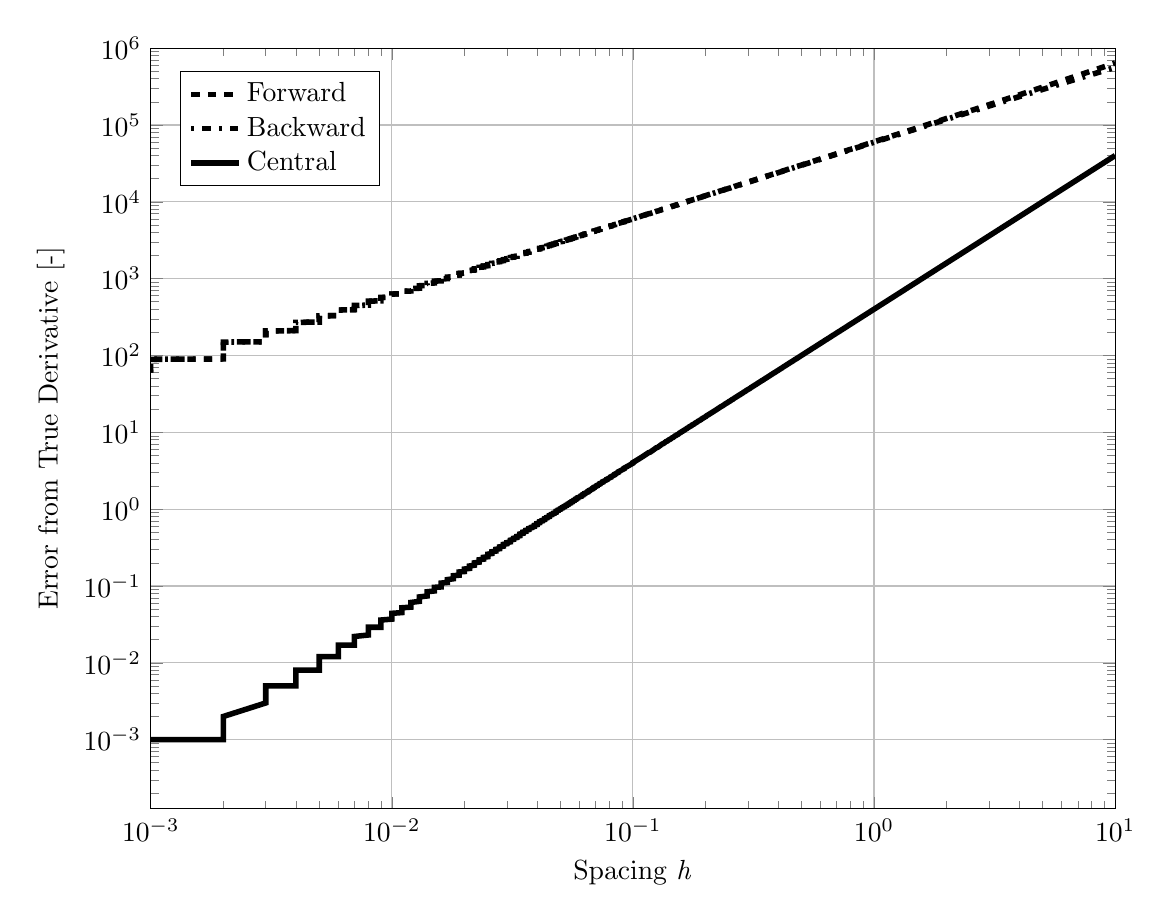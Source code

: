 % This file was created by matlab2tikz v0.1.4.
% Copyright (c) 2008--2011, Nico Schlömer <nico.schloemer@gmail.com>
% All rights reserved.
% 
% The latest updates can be retrieved from
%   http://www.mathworks.com/matlabcentral/fileexchange/22022-matlab2tikz
% where you can also make suggestions and rate matlab2tikz.
% 
\begin{tikzpicture}

\begin{loglogaxis}[%
scale only axis,
width=4.822in,
height=3.803in,
xmin=0.001, xmax=10,
ymin=0.0, ymax=1e+06,
xminorticks=true,
yminorticks=true,
xlabel={Spacing \emph{h}},
ylabel={Error from True Derivative [-]},
xmajorgrids,
ymajorgrids,
legend entries={Forward,Backward,Central},
legend style={at={(0.03,0.97)},anchor=north west,nodes=right}]
\addplot [
color=black,
dashed,
line width=2.0pt
]
coordinates{
 (0.001,60.0)(0.001,60.556)(0.001,61.117)(0.001,61.683)(0.001,62.254)(0.001,62.831)(0.001,63.413)(0.001,64.0)(0.001,64.593)(0.001,65.191)(0.001,65.795)(0.001,66.405)(0.001,67.02)(0.001,67.641)(0.001,68.267)(0.001,68.899)(0.001,69.537)(0.001,70.181)(0.001,70.832)(0.001,71.488)(0.001,72.15)(0.001,72.818)(0.001,73.493)(0.001,74.173)(0.001,74.86)(0.001,75.554)(0.001,76.253)(0.001,76.96)(0.001,77.672)(0.001,78.392)(0.001,79.118)(0.001,79.851)(0.001,80.59)(0.001,81.337)(0.001,82.09)(0.001,82.851)(0.001,83.618)(0.001,84.392)(0.001,85.174)(0.001,85.963)(0.001,86.759)(0.001,87.563)(0.001,88.374)(0.001,89.192)(0.002,90.019)(0.002,90.852)(0.002,91.694)(0.002,92.543)(0.002,93.4)(0.002,94.265)(0.002,95.138)(0.002,96.02)(0.002,96.909)(0.002,97.807)(0.002,98.713)(0.002,99.627)(0.002,100.55)(0.002,101.481)(0.002,102.421)(0.002,103.37)(0.002,104.327)(0.002,105.293)(0.002,106.269)(0.002,107.253)(0.002,108.246)(0.002,109.249)(0.002,110.261)(0.002,111.282)(0.002,112.313)(0.002,113.353)(0.002,114.403)(0.002,115.463)(0.002,116.532)(0.002,117.611)(0.002,118.701)(0.002,119.8)(0.002,120.91)(0.002,122.03)(0.002,123.16)(0.002,124.301)(0.002,125.452)(0.002,126.614)(0.002,127.787)(0.002,128.97)(0.002,130.165)(0.002,131.371)(0.002,132.587)(0.002,133.815)(0.002,135.055)(0.002,136.306)(0.002,137.568)(0.002,138.842)(0.002,140.128)(0.002,141.426)(0.002,142.736)(0.002,144.058)(0.002,145.393)(0.002,146.739)(0.002,148.099)(0.002,149.47)(0.003,150.855)(0.003,152.252)(0.003,153.662)(0.003,155.085)(0.003,156.522)(0.003,157.972)(0.003,159.435)(0.003,160.912)(0.003,162.402)(0.003,163.906)(0.003,165.424)(0.003,166.957)(0.003,168.503)(0.003,170.064)(0.003,171.639)(0.003,173.229)(0.003,174.833)(0.003,176.453)(0.003,178.087)(0.003,179.737)(0.003,181.401)(0.003,183.082)(0.003,184.777)(0.003,186.489)(0.003,188.216)(0.003,189.959)(0.003,191.719)(0.003,193.495)(0.003,195.287)(0.003,197.096)(0.003,198.921)(0.003,200.764)(0.003,202.623)(0.003,204.5)(0.003,206.394)(0.003,208.306)(0.004,210.235)(0.004,212.183)(0.004,214.148)(0.004,216.132)(0.004,218.133)(0.004,220.154)(0.004,222.193)(0.004,224.251)(0.004,226.328)(0.004,228.425)(0.004,230.54)(0.004,232.676)(0.004,234.831)(0.004,237.006)(0.004,239.201)(0.004,241.417)(0.004,243.653)(0.004,245.91)(0.004,248.187)(0.004,250.486)(0.004,252.806)(0.004,255.148)(0.004,257.511)(0.004,259.897)(0.004,262.304)(0.004,264.733)(0.004,267.185)(0.004,269.66)(0.005,272.158)(0.005,274.679)(0.005,277.223)(0.005,279.791)(0.005,282.382)(0.005,284.998)(0.005,287.638)(0.005,290.302)(0.005,292.991)(0.005,295.705)(0.005,298.444)(0.005,301.208)(0.005,303.998)(0.005,306.814)(0.005,309.656)(0.005,312.524)(0.005,315.419)(0.005,318.34)(0.005,321.289)(0.005,324.265)(0.005,327.268)(0.006,330.3)(0.006,333.359)(0.006,336.447)(0.006,339.563)(0.006,342.708)(0.006,345.883)(0.006,349.086)(0.006,352.32)(0.006,355.583)(0.006,358.877)(0.006,362.201)(0.006,365.556)(0.006,368.942)(0.006,372.359)(0.006,375.808)(0.006,379.289)(0.006,382.802)(0.006,386.348)(0.006,389.927)(0.007,393.538)(0.007,397.184)(0.007,400.862)(0.007,404.576)(0.007,408.323)(0.007,412.105)(0.007,415.922)(0.007,419.775)(0.007,423.663)(0.007,427.587)(0.007,431.548)(0.007,435.545)(0.007,439.579)(0.007,443.651)(0.007,447.76)(0.008,451.908)(0.008,456.094)(0.008,460.318)(0.008,464.582)(0.008,468.885)(0.008,473.229)(0.008,477.612)(0.008,482.036)(0.008,486.501)(0.008,491.007)(0.008,495.555)(0.008,500.145)(0.008,504.778)(0.008,509.454)(0.009,514.173)(0.009,518.935)(0.009,523.742)(0.009,528.593)(0.009,533.49)(0.009,538.431)(0.009,543.419)(0.009,548.452)(0.009,553.532)(0.009,558.659)(0.009,563.834)(0.009,569.057)(0.01,574.328)(0.01,579.648)(0.01,585.017)(0.01,590.436)(0.01,595.905)(0.01,601.425)(0.01,606.996)(0.01,612.618)(0.01,618.293)(0.01,624.02)(0.01,629.8)(0.011,635.634)(0.011,641.522)(0.011,647.464)(0.011,653.461)(0.011,659.514)(0.011,665.623)(0.011,671.789)(0.011,678.011)(0.011,684.292)(0.012,690.63)(0.012,697.028)(0.012,703.484)(0.012,710)(0.012,716.577)(0.012,723.215)(0.012,729.914)(0.012,736.675)(0.012,743.499)(0.013,750.386)(0.013,757.337)(0.013,764.352)(0.013,771.432)(0.013,778.578)(0.013,785.79)(0.013,793.068)(0.013,800.415)(0.013,807.829)(0.014,815.312)(0.014,822.864)(0.014,830.486)(0.014,838.179)(0.014,845.943)(0.014,853.779)(0.014,861.688)(0.014,869.67)(0.015,877.726)(0.015,885.856)(0.015,894.062)(0.015,902.344)(0.015,910.702)(0.015,919.138)(0.015,927.652)(0.016,936.245)(0.016,944.918)(0.016,953.671)(0.016,962.505)(0.016,971.421)(0.016,980.419)(0.016,989.501)(0.017,998.667)(0.017,1007.92)(0.017,1017.25)(0.017,1026.68)(0.017,1036.19)(0.017,1045.79)(0.018,1055.47)(0.018,1065.25)(0.018,1075.12)(0.018,1085.08)(0.018,1095.13)(0.018,1105.27)(0.019,1115.51)(0.019,1125.85)(0.019,1136.27)(0.019,1146.8)(0.019,1157.42)(0.019,1168.15)(0.02,1178.97)(0.02,1189.89)(0.02,1200.91)(0.02,1212.03)(0.02,1223.26)(0.021,1234.59)(0.021,1246.03)(0.021,1257.57)(0.021,1269.22)(0.021,1280.98)(0.022,1292.85)(0.022,1304.82)(0.022,1316.91)(0.022,1329.11)(0.022,1341.42)(0.023,1353.85)(0.023,1366.39)(0.023,1379.05)(0.023,1391.82)(0.023,1404.72)(0.024,1417.73)(0.024,1430.86)(0.024,1444.12)(0.024,1457.49)(0.025,1471)(0.025,1484.62)(0.025,1498.38)(0.025,1512.26)(0.025,1526.27)(0.026,1540.41)(0.026,1554.68)(0.026,1569.08)(0.026,1583.61)(0.027,1598.28)(0.027,1613.09)(0.027,1628.03)(0.027,1643.11)(0.028,1658.34)(0.028,1673.7)(0.028,1689.2)(0.028,1704.85)(0.029,1720.65)(0.029,1736.59)(0.029,1752.67)(0.029,1768.91)(0.03,1785.3)(0.03,1801.84)(0.03,1818.53)(0.031,1835.38)(0.031,1852.38)(0.031,1869.54)(0.031,1886.86)(0.032,1904.34)(0.032,1921.98)(0.032,1939.79)(0.033,1957.76)(0.033,1975.9)(0.033,1994.2)(0.034,2012.68)(0.034,2031.32)(0.034,2050.14)(0.034,2069.13)(0.035,2088.3)(0.035,2107.65)(0.035,2127.18)(0.036,2146.88)(0.036,2166.77)(0.036,2186.85)(0.037,2207.11)(0.037,2227.55)(0.037,2248.19)(0.038,2269.02)(0.038,2290.04)(0.039,2311.26)(0.039,2332.67)(0.039,2354.28)(0.04,2376.09)(0.04,2398.11)(0.04,2420.32)(0.041,2442.75)(0.041,2465.38)(0.041,2488.22)(0.042,2511.27)(0.042,2534.54)(0.043,2558.02)(0.043,2581.72)(0.043,2605.64)(0.044,2629.78)(0.044,2654.15)(0.045,2678.74)(0.045,2703.56)(0.045,2728.6)(0.046,2753.88)(0.046,2779.4)(0.047,2805.15)(0.047,2831.14)(0.048,2857.37)(0.048,2883.85)(0.048,2910.57)(0.049,2937.53)(0.049,2964.75)(0.05,2992.22)(0.05,3019.94)(0.051,3047.92)(0.051,3076.16)(0.052,3104.66)(0.052,3133.43)(0.053,3162.46)(0.053,3191.77)(0.054,3221.34)(0.054,3251.19)(0.055,3281.31)(0.055,3311.71)(0.056,3342.4)(0.056,3373.37)(0.057,3404.62)(0.057,3436.17)(0.058,3468.01)(0.058,3500.14)(0.059,3532.58)(0.059,3565.31)(0.06,3598.34)(0.061,3631.69)(0.061,3665.34)(0.062,3699.3)(0.062,3733.58)(0.063,3768.17)(0.063,3803.09)(0.064,3838.33)(0.065,3873.9)(0.065,3909.79)(0.066,3946.02)(0.066,3982.59)(0.067,4019.49)(0.068,4056.74)(0.068,4094.33)(0.069,4132.27)(0.069,4170.56)(0.07,4209.21)(0.071,4248.21)(0.071,4287.58)(0.072,4327.31)(0.073,4367.41)(0.073,4407.88)(0.074,4448.73)(0.075,4489.95)(0.075,4531.56)(0.076,4573.55)(0.077,4615.94)(0.078,4658.71)(0.078,4701.88)(0.079,4745.46)(0.08,4789.43)(0.081,4833.82)(0.081,4878.61)(0.082,4923.83)(0.083,4969.46)(0.084,5015.51)(0.084,5061.99)(0.085,5108.9)(0.086,5156.25)(0.087,5204.03)(0.087,5252.26)(0.088,5300.94)(0.089,5350.07)(0.09,5399.65)(0.091,5449.69)(0.092,5500.2)(0.092,5551.17)(0.093,5602.62)(0.094,5654.55)(0.095,5706.95)(0.096,5759.85)(0.097,5813.23)(0.098,5867.11)(0.099,5921.49)(0.1,5976.37)(0.1,6031.76)(0.101,6087.67)(0.102,6144.09)(0.103,6201.04)(0.104,6258.51)(0.105,6316.52)(0.106,6375.07)(0.107,6434.15)(0.108,6493.79)(0.109,6553.98)(0.11,6614.73)(0.111,6676.04)(0.112,6737.92)(0.113,6800.38)(0.114,6863.41)(0.115,6927.03)(0.116,6991.24)(0.118,7056.05)(0.119,7121.45)(0.12,7187.47)(0.121,7254.09)(0.122,7321.34)(0.123,7389.2)(0.124,7457.7)(0.125,7526.83)(0.127,7596.61)(0.128,7667.03)(0.129,7738.1)(0.13,7809.84)(0.131,7882.23)(0.132,7955.31)(0.134,8029.05)(0.135,8103.49)(0.136,8178.61)(0.137,8254.43)(0.139,8330.96)(0.14,8408.19)(0.141,8486.15)(0.143,8564.82)(0.144,8644.23)(0.145,8724.37)(0.147,8805.25)(0.148,8886.89)(0.149,8969.28)(0.151,9052.44)(0.152,9136.37)(0.154,9221.08)(0.155,9306.58)(0.156,9392.87)(0.158,9479.96)(0.159,9567.86)(0.161,9656.57)(0.162,9746.11)(0.164,9836.48)(0.165,9927.68)(0.167,10019.7)(0.168,10112.6)(0.17,10206.4)(0.171,10301.1)(0.173,10396.6)(0.175,10493)(0.176,10590.3)(0.178,10688.5)(0.18,10787.6)(0.181,10887.7)(0.183,10988.6)(0.185,11090.5)(0.186,11193.4)(0.188,11297.2)(0.19,11401.9)(0.192,11507.7)(0.193,11614.4)(0.195,11722.1)(0.197,11830.8)(0.199,11940.6)(0.201,12051.3)(0.202,12163.1)(0.204,12275.9)(0.206,12389.7)(0.208,12504.7)(0.21,12620.6)(0.212,12737.7)(0.214,12855.9)(0.216,12975.1)(0.218,13095.5)(0.22,13216.9)(0.222,13339.5)(0.224,13463.3)(0.226,13588.1)(0.228,13714.2)(0.23,13841.4)(0.232,13969.8)(0.235,14099.4)(0.237,14230.2)(0.239,14362.2)(0.241,14495.5)(0.243,14629.9)(0.246,14765.7)(0.248,14902.6)(0.25,15040.9)(0.253,15180.5)(0.255,15321.3)(0.257,15463.5)(0.26,15606.9)(0.262,15751.7)(0.264,15897.9)(0.267,16045.4)(0.269,16194.3)(0.272,16344.5)(0.274,16496.2)(0.277,16649.3)(0.28,16803.8)(0.282,16959.7)(0.285,17117.1)(0.287,17275.9)(0.29,17436.3)(0.293,17598.1)(0.295,17761.4)(0.298,17926.2)(0.301,18092.6)(0.304,18260.5)(0.307,18430)(0.309,18601)(0.312,18773.7)(0.315,18947.9)(0.318,19123.8)(0.321,19301.3)(0.324,19480.5)(0.327,19661.3)(0.33,19843.8)(0.333,20028)(0.336,20213.9)(0.339,20401.6)(0.342,20591)(0.346,20782.1)(0.349,20975.1)(0.352,21169.8)(0.355,21366.3)(0.359,21564.7)(0.362,21764.9)(0.365,21967)(0.369,22171)(0.372,22376.8)(0.375,22584.6)(0.379,22794.3)(0.382,23006)(0.386,23219.6)(0.39,23435.2)(0.393,23652.9)(0.397,23872.5)(0.401,24094.2)(0.404,24318)(0.408,24543.8)(0.412,24771.8)(0.416,25001.9)(0.419,25234.1)(0.423,25468.5)(0.427,25705)(0.431,25943.8)(0.435,26184.8)(0.439,26428)(0.443,26673.5)(0.447,26921.3)(0.451,27171.4)(0.456,27423.9)(0.46,27678.7)(0.464,27935.8)(0.468,28195.4)(0.473,28457.3)(0.477,28721.8)(0.482,28988.6)(0.486,29258)(0.491,29529.9)(0.495,29804.3)(0.5,30081.3)(0.504,30360.8)(0.509,30643)(0.514,30927.8)(0.518,31215.2)(0.523,31505.3)(0.528,31798.2)(0.533,32093.8)(0.538,32392.1)(0.543,32693.2)(0.548,32997.1)(0.553,33303.8)(0.558,33613.5)(0.563,33926)(0.569,34241.4)(0.574,34559.7)(0.579,34881.1)(0.584,35205.4)(0.59,35532.8)(0.595,35863.2)(0.601,36196.7)(0.606,36533.3)(0.612,36873.1)(0.618,37216)(0.623,37562.1)(0.629,37911.5)(0.635,38264.1)(0.641,38620)(0.647,38979.3)(0.653,39341.9)(0.659,39707.9)(0.665,40077.3)(0.671,40450.2)(0.677,40826.5)(0.684,41206.4)(0.69,41589.8)(0.696,41976.8)(0.703,42367.4)(0.709,42761.7)(0.716,43159.6)(0.723,43561.3)(0.729,43966.7)(0.736,44376)(0.743,44789)(0.75,45205.9)(0.757,45626.7)(0.764,46051.5)(0.771,46480.2)(0.778,46913)(0.785,47349.7)(0.792,47790.6)(0.8,48235.6)(0.807,48684.8)(0.815,49138.2)(0.822,49595.8)(0.83,50057.7)(0.837,50523.9)(0.845,50994.5)(0.853,51469.5)(0.861,51949)(0.869,52432.9)(0.877,52921.4)(0.885,53414.4)(0.893,53912.1)(0.901,54414.5)(0.91,54921.5)(0.918,55433.3)(0.927,55949.9)(0.935,56471.4)(0.944,56997.7)(0.953,57529)(0.962,58065.2)(0.97,58606.5)(0.979,59152.9)(0.989,59704.4)(0.998,60261)(1.007,60822.9)(1.016,61390.1)(1.026,61962.6)(1.035,62540.4)(1.045,63123.7)(1.054,63712.5)(1.064,64306.8)(1.074,64906.7)(1.084,65512.2)(1.094,66123.4)(1.104,66740.3)(1.114,67363.1)(1.125,67991.7)(1.135,68626.2)(1.146,69266.7)(1.156,69913.1)(1.167,70565.7)(1.178,71224.4)(1.189,71889.4)(1.2,72560.5)(1.211,73238)(1.222,73921.9)(1.233,74612.2)(1.245,75309)(1.256,76012.3)(1.268,76722.3)(1.28,77439)(1.292,78162.4)(1.304,78892.6)(1.316,79629.7)(1.328,80373.8)(1.34,81124.9)(1.352,81883)(1.365,82648.3)(1.378,83420.8)(1.39,84200.6)(1.403,84987.8)(1.416,85782.4)(1.429,86584.5)(1.443,87394.1)(1.456,88211.4)(1.469,89036.4)(1.483,89869.3)(1.497,90709.9)(1.511,91558.5)(1.525,92415.2)(1.539,93279.9)(1.553,94152.8)(1.567,95033.9)(1.582,95923.4)(1.597,96821.3)(1.611,97727.7)(1.626,98642.7)(1.641,99566.3)(1.657,100499)(1.672,101440)(1.687,102390)(1.703,103349)(1.719,104317)(1.735,105295)(1.751,106281)(1.767,107277)(1.783,108283)(1.8,109297)(1.817,110322)(1.833,111356)(1.85,112400)(1.868,113454)(1.885,114518)(1.902,115592)(1.92,116677)(1.938,117771)(1.956,118876)(1.974,119992)(1.992,121118)(2.01,122255)(2.029,123402)(2.048,124561)(2.067,125730)(2.086,126911)(2.105,128103)(2.125,129306)(2.145,130521)(2.164,131747)(2.184,132985)(2.205,134235)(2.225,135497)(2.246,136770)(2.267,138056)(2.287,139354)(2.309,140665)(2.33,141988)(2.352,143324)(2.373,144672)(2.395,146033)(2.418,147408)(2.44,148795)(2.463,150196)(2.485,151610)(2.508,153038)(2.532,154479)(2.555,155934)(2.579,157403)(2.603,158886)(2.627,160383)(2.651,161895)(2.676,163421)(2.7,164962)(2.725,166517)(2.751,168088)(2.776,169673)(2.802,171274)(2.828,172890)(2.854,174522)(2.88,176169)(2.907,177833)(2.934,179512)(2.961,181207)(2.989,182919)(3.016,184647)(3.044,186392)(3.072,188153)(3.101,189932)(3.13,191727)(3.159,193540)(3.188,195371)(3.217,197219)(3.247,199085)(3.277,200969)(3.308,202871)(3.338,204792)(3.369,206731)(3.4,208689)(3.432,210666)(3.464,212662)(3.496,214677)(3.528,216712)(3.561,218767)(3.594,220841)(3.627,222936)(3.661,225051)(3.695,227187)(3.729,229343)(3.763,231520)(3.798,233718)(3.833,235938)(3.869,238179)(3.905,240442)(3.941,242728)(3.977,245035)(4.014,247365)(4.051,249718)(4.089,252093)(4.127,254492)(4.165,256914)(4.204,259360)(4.243,261829)(4.282,264323)(4.322,266842)(4.362,269384)(4.402,271952)(4.443,274545)(4.484,277163)(4.525,279808)(4.567,282477)(4.61,285174)(4.652,287896)(4.695,290646)(4.739,293422)(4.783,296226)(4.827,299057)(4.872,301916)(4.917,304803)(4.962,307719)(5.008,310664)(5.055,313637)(5.102,316640)(5.149,319673)(5.197,322735)(5.245,325828)(5.293,328952)(5.342,332106)(5.392,335292)(5.442,338509)(5.492,341758)(5.543,345039)(5.594,348353)(5.646,351700)(5.698,355080)(5.751,358494)(5.804,361942)(5.858,365424)(5.913,368940)(5.967,372492)(6.023,376079)(6.078,379702)(6.135,383362)(6.191,387057)(6.249,390790)(6.307,394560)(6.365,398368)(6.424,402214)(6.484,406099)(6.544,410023)(6.604,413986)(6.665,417989)(6.727,422032)(6.789,426116)(6.852,430241)(6.916,434407)(6.98,438616)(7.044,442867)(7.11,447161)(7.176,451499)(7.242,455880)(7.309,460306)(7.377,464776)(7.445,469292)(7.514,473854)(7.584,478462)(7.654,483117)(7.725,487819)(7.796,492569)(7.869,497367)(7.941,502215)(8.015,507111)(8.089,512058)(8.164,517056)(8.24,522104)(8.316,527204)(8.393,532357)(8.471,537562)(8.549,542821)(8.629,548134)(8.708,553501)(8.789,558924)(8.87,564402)(8.953,569937)(9.036,575529)(9.119,581179)(9.204,586887)(9.289,592654)(9.375,598481)(9.462,604369)(9.549,610317)(9.638,616327)(9.727,622400)(9.817,628536)(9.908,634736)(10,641000) 
};

\addplot [
color=black,
dash pattern=on 1pt off 3pt on 3pt off 3pt,
line width=2.0pt
]
coordinates{
 (0.001,60.0)(0.001,60.555)(0.001,61.116)(0.001,61.682)(0.001,62.254)(0.001,62.83)(0.001,63.412)(0.001,63.999)(0.001,64.592)(0.001,65.19)(0.001,65.794)(0.001,66.404)(0.001,67.019)(0.001,67.639)(0.001,68.266)(0.001,68.898)(0.001,69.536)(0.001,70.18)(0.001,70.831)(0.001,71.487)(0.001,72.149)(0.001,72.817)(0.001,73.491)(0.001,74.172)(0.001,74.859)(0.001,75.552)(0.001,76.252)(0.001,76.958)(0.001,77.671)(0.001,78.391)(0.001,79.117)(0.001,79.849)(0.001,80.589)(0.001,81.335)(0.001,82.089)(0.001,82.849)(0.001,83.616)(0.001,84.391)(0.001,85.172)(0.001,85.961)(0.001,86.758)(0.001,87.561)(0.001,88.372)(0.001,89.191)(0.002,90.017)(0.002,90.85)(0.002,91.692)(0.002,92.541)(0.002,93.398)(0.002,94.263)(0.002,95.136)(0.002,96.018)(0.002,96.907)(0.002,97.805)(0.002,98.71)(0.002,99.625)(0.002,100.547)(0.002,101.479)(0.002,102.419)(0.002,103.367)(0.002,104.325)(0.002,105.291)(0.002,106.266)(0.002,107.25)(0.002,108.244)(0.002,109.246)(0.002,110.258)(0.002,111.279)(0.002,112.31)(0.002,113.35)(0.002,114.4)(0.002,115.46)(0.002,116.529)(0.002,117.608)(0.002,118.698)(0.002,119.797)(0.002,120.907)(0.002,122.026)(0.002,123.157)(0.002,124.297)(0.002,125.449)(0.002,126.61)(0.002,127.783)(0.002,128.967)(0.002,130.161)(0.002,131.367)(0.002,132.583)(0.002,133.811)(0.002,135.051)(0.002,136.302)(0.002,137.564)(0.002,138.838)(0.002,140.124)(0.002,141.422)(0.002,142.732)(0.002,144.054)(0.002,145.388)(0.002,146.735)(0.002,148.094)(0.002,149.465)(0.003,150.85)(0.003,152.247)(0.003,153.657)(0.003,155.08)(0.003,156.516)(0.003,157.966)(0.003,159.429)(0.003,160.906)(0.003,162.396)(0.003,163.9)(0.003,165.418)(0.003,166.95)(0.003,168.497)(0.003,170.057)(0.003,171.632)(0.003,173.222)(0.003,174.827)(0.003,176.446)(0.003,178.08)(0.003,179.729)(0.003,181.394)(0.003,183.074)(0.003,184.77)(0.003,186.481)(0.003,188.208)(0.003,189.951)(0.003,191.711)(0.003,193.486)(0.003,195.278)(0.003,197.087)(0.003,198.913)(0.003,200.755)(0.003,202.614)(0.003,204.491)(0.003,206.385)(0.003,208.296)(0.004,210.226)(0.004,212.173)(0.004,214.138)(0.004,216.121)(0.004,218.123)(0.004,220.143)(0.004,222.182)(0.004,224.24)(0.004,226.317)(0.004,228.413)(0.004,230.529)(0.004,232.664)(0.004,234.819)(0.004,236.993)(0.004,239.189)(0.004,241.404)(0.004,243.64)(0.004,245.896)(0.004,248.174)(0.004,250.472)(0.004,252.792)(0.004,255.134)(0.004,257.497)(0.004,259.881)(0.004,262.288)(0.004,264.718)(0.004,267.17)(0.004,269.644)(0.005,272.141)(0.005,274.662)(0.005,277.206)(0.005,279.773)(0.005,282.365)(0.005,284.98)(0.005,287.619)(0.005,290.283)(0.005,292.972)(0.005,295.685)(0.005,298.424)(0.005,301.188)(0.005,303.977)(0.005,306.793)(0.005,309.634)(0.005,312.502)(0.005,315.396)(0.005,318.318)(0.005,321.266)(0.005,324.241)(0.005,327.244)(0.006,330.275)(0.006,333.334)(0.006,336.422)(0.006,339.537)(0.006,342.682)(0.006,345.856)(0.006,349.059)(0.006,352.292)(0.006,355.555)(0.006,358.848)(0.006,362.172)(0.006,365.526)(0.006,368.912)(0.006,372.328)(0.006,375.777)(0.006,379.257)(0.006,382.77)(0.006,386.315)(0.006,389.893)(0.007,393.504)(0.007,397.148)(0.007,400.827)(0.007,404.539)(0.007,408.286)(0.007,412.067)(0.007,415.884)(0.007,419.736)(0.007,423.623)(0.007,427.547)(0.007,431.506)(0.007,435.503)(0.007,439.536)(0.007,443.607)(0.007,447.716)(0.008,451.863)(0.008,456.048)(0.008,460.271)(0.008,464.534)(0.008,468.837)(0.008,473.179)(0.008,477.561)(0.008,481.984)(0.008,486.448)(0.008,490.954)(0.008,495.501)(0.008,500.09)(0.008,504.722)(0.008,509.396)(0.009,514.114)(0.009,518.875)(0.009,523.681)(0.009,528.531)(0.009,533.426)(0.009,538.367)(0.009,543.353)(0.009,548.385)(0.009,553.464)(0.009,558.59)(0.009,563.764)(0.009,568.985)(0.01,574.255)(0.01,579.573)(0.01,584.941)(0.01,590.358)(0.01,595.826)(0.01,601.344)(0.01,606.914)(0.01,612.535)(0.01,618.208)(0.01,623.933)(0.01,629.712)(0.011,635.544)(0.011,641.43)(0.011,647.371)(0.011,653.366)(0.011,659.417)(0.011,665.525)(0.011,671.688)(0.011,677.909)(0.011,684.188)(0.012,690.524)(0.012,696.92)(0.012,703.374)(0.012,709.888)(0.012,716.463)(0.012,723.098)(0.012,729.795)(0.012,736.554)(0.012,743.376)(0.013,750.261)(0.013,757.209)(0.013,764.222)(0.013,771.3)(0.013,778.443)(0.013,785.652)(0.013,792.929)(0.013,800.272)(0.013,807.684)(0.014,815.164)(0.014,822.714)(0.014,830.333)(0.014,838.023)(0.014,845.784)(0.014,853.617)(0.014,861.523)(0.014,869.502)(0.015,877.554)(0.015,885.682)(0.015,893.884)(0.015,902.163)(0.015,910.518)(0.015,918.95)(0.015,927.461)(0.016,936.05)(0.016,944.719)(0.016,953.469)(0.016,962.299)(0.016,971.211)(0.016,980.206)(0.016,989.283)(0.017,998.445)(0.017,1007.69)(0.017,1017.02)(0.017,1026.44)(0.017,1035.95)(0.017,1045.54)(0.018,1055.23)(0.018,1065)(0.018,1074.86)(0.018,1084.82)(0.018,1094.86)(0.018,1105)(0.019,1115.24)(0.019,1125.56)(0.019,1135.99)(0.019,1146.51)(0.019,1157.13)(0.019,1167.84)(0.02,1178.66)(0.02,1189.57)(0.02,1200.59)(0.02,1211.71)(0.02,1222.93)(0.021,1234.26)(0.021,1245.69)(0.021,1257.22)(0.021,1268.86)(0.021,1280.62)(0.022,1292.48)(0.022,1304.44)(0.022,1316.52)(0.022,1328.72)(0.022,1341.02)(0.023,1353.44)(0.023,1365.97)(0.023,1378.62)(0.023,1391.39)(0.023,1404.28)(0.024,1417.28)(0.024,1430.41)(0.024,1443.65)(0.024,1457.02)(0.025,1470.52)(0.025,1484.13)(0.025,1497.88)(0.025,1511.75)(0.025,1525.75)(0.026,1539.88)(0.026,1554.14)(0.026,1568.53)(0.026,1583.06)(0.027,1597.72)(0.027,1612.51)(0.027,1627.44)(0.027,1642.52)(0.028,1657.73)(0.028,1673.08)(0.028,1688.57)(0.028,1704.21)(0.029,1719.99)(0.029,1735.92)(0.029,1751.99)(0.029,1768.22)(0.03,1784.59)(0.03,1801.12)(0.03,1817.8)(0.031,1834.63)(0.031,1851.62)(0.031,1868.76)(0.031,1886.07)(0.032,1903.54)(0.032,1921.16)(0.032,1938.95)(0.033,1956.91)(0.033,1975.03)(0.033,1993.32)(0.034,2011.78)(0.034,2030.41)(0.034,2049.21)(0.034,2068.18)(0.035,2087.33)(0.035,2106.66)(0.035,2126.17)(0.036,2145.86)(0.036,2165.73)(0.036,2185.78)(0.037,2206.02)(0.037,2226.45)(0.037,2247.07)(0.038,2267.88)(0.038,2288.88)(0.039,2310.07)(0.039,2331.46)(0.039,2353.05)(0.04,2374.84)(0.04,2396.83)(0.04,2419.02)(0.041,2441.42)(0.041,2464.03)(0.041,2486.85)(0.042,2509.87)(0.042,2533.11)(0.043,2556.57)(0.043,2580.24)(0.043,2604.13)(0.044,2628.25)(0.044,2652.58)(0.045,2677.14)(0.045,2701.93)(0.045,2726.95)(0.046,2752.2)(0.046,2777.68)(0.047,2803.4)(0.047,2829.36)(0.048,2855.56)(0.048,2882)(0.048,2908.68)(0.049,2935.62)(0.049,2962.8)(0.05,2990.23)(0.05,3017.92)(0.051,3045.86)(0.051,3074.06)(0.052,3102.52)(0.052,3131.25)(0.053,3160.24)(0.053,3189.5)(0.054,3219.03)(0.054,3248.84)(0.055,3278.92)(0.055,3309.28)(0.056,3339.92)(0.056,3370.84)(0.057,3402.05)(0.057,3433.55)(0.058,3465.34)(0.058,3497.42)(0.059,3529.8)(0.059,3562.48)(0.06,3595.47)(0.061,3628.76)(0.061,3662.35)(0.062,3696.26)(0.062,3730.48)(0.063,3765.02)(0.063,3799.88)(0.064,3835.06)(0.065,3870.56)(0.065,3906.4)(0.066,3942.56)(0.066,3979.06)(0.067,4015.9)(0.068,4053.08)(0.068,4090.61)(0.069,4128.48)(0.069,4166.7)(0.07,4205.27)(0.071,4244.2)(0.071,4283.5)(0.072,4323.15)(0.073,4363.17)(0.073,4403.57)(0.074,4444.33)(0.075,4485.48)(0.075,4527)(0.076,4568.91)(0.077,4611.21)(0.078,4653.89)(0.078,4696.98)(0.079,4740.46)(0.08,4784.34)(0.081,4828.63)(0.081,4873.33)(0.082,4918.44)(0.083,4963.97)(0.084,5009.93)(0.084,5056.3)(0.085,5103.11)(0.086,5150.35)(0.087,5198.02)(0.087,5246.14)(0.088,5294.7)(0.089,5343.71)(0.09,5393.18)(0.091,5443.1)(0.092,5493.48)(0.092,5544.34)(0.093,5595.66)(0.094,5647.45)(0.095,5699.73)(0.096,5752.48)(0.097,5805.73)(0.098,5859.47)(0.099,5913.71)(0.1,5968.44)(0.1,6023.69)(0.101,6079.44)(0.102,6135.71)(0.103,6192.5)(0.104,6249.82)(0.105,6307.67)(0.106,6366.05)(0.107,6424.97)(0.108,6484.43)(0.109,6544.45)(0.11,6605.02)(0.111,6666.15)(0.112,6727.85)(0.113,6790.12)(0.114,6852.96)(0.115,6916.39)(0.116,6980.4)(0.118,7045)(0.119,7110.2)(0.12,7176.01)(0.121,7242.42)(0.122,7309.44)(0.123,7377.09)(0.124,7445.36)(0.125,7514.26)(0.127,7583.8)(0.128,7653.99)(0.129,7724.82)(0.13,7796.3)(0.131,7868.45)(0.132,7941.27)(0.134,8014.75)(0.135,8088.92)(0.136,8163.78)(0.137,8239.32)(0.139,8315.56)(0.14,8392.51)(0.141,8470.17)(0.143,8548.55)(0.144,8627.65)(0.145,8707.49)(0.147,8788.06)(0.148,8869.37)(0.149,8951.44)(0.151,9034.27)(0.152,9117.86)(0.154,9202.23)(0.155,9287.37)(0.156,9373.3)(0.158,9460.03)(0.159,9547.56)(0.161,9635.89)(0.162,9725.04)(0.164,9815.02)(0.165,9905.83)(0.167,9997.48)(0.168,10090)(0.17,10183.3)(0.171,10277.5)(0.173,10372.6)(0.175,10468.6)(0.176,10565.4)(0.178,10663.2)(0.18,10761.8)(0.181,10861.4)(0.183,10961.8)(0.185,11063.3)(0.186,11165.6)(0.188,11268.9)(0.19,11373.1)(0.192,11478.3)(0.193,11584.5)(0.195,11691.7)(0.197,11799.8)(0.199,11909)(0.201,12019.1)(0.202,12130.3)(0.204,12242.5)(0.206,12355.7)(0.208,12470)(0.21,12585.4)(0.212,12701.8)(0.214,12819.2)(0.216,12937.8)(0.218,13057.5)(0.22,13178.2)(0.222,13300.1)(0.224,13423.1)(0.226,13547.2)(0.228,13672.5)(0.23,13799)(0.232,13926.6)(0.235,14055.4)(0.237,14185.3)(0.239,14316.5)(0.241,14448.9)(0.243,14582.5)(0.246,14717.4)(0.248,14853.5)(0.25,14990.8)(0.253,15129.4)(0.255,15269.3)(0.257,15410.5)(0.26,15553)(0.262,15696.8)(0.264,15841.9)(0.267,15988.4)(0.269,16136.2)(0.272,16285.4)(0.274,16436)(0.277,16587.9)(0.28,16741.3)(0.282,16896)(0.285,17052.2)(0.287,17209.9)(0.29,17369)(0.293,17529.5)(0.295,17691.6)(0.298,17855.1)(0.301,18020.1)(0.304,18186.7)(0.307,18354.8)(0.309,18524.5)(0.312,18695.7)(0.315,18868.5)(0.318,19042.9)(0.321,19218.9)(0.324,19396.5)(0.327,19575.8)(0.33,19756.7)(0.333,19939.3)(0.336,20123.5)(0.339,20309.5)(0.342,20497.2)(0.346,20686.6)(0.349,20877.8)(0.352,21070.7)(0.355,21265.4)(0.359,21461.9)(0.362,21660.2)(0.365,21860.3)(0.369,22062.3)(0.372,22266.1)(0.375,22471.8)(0.379,22679.4)(0.382,22889)(0.386,23100.4)(0.39,23313.8)(0.393,23529.2)(0.397,23746.6)(0.401,23965.9)(0.404,24187.3)(0.408,24410.7)(0.412,24636.2)(0.416,24863.7)(0.419,25093.4)(0.423,25325.1)(0.427,25559)(0.431,25795.1)(0.435,26033.3)(0.439,26273.7)(0.443,26516.4)(0.447,26761.2)(0.451,27008.4)(0.456,27257.8)(0.46,27509.4)(0.464,27763.5)(0.468,28019.8)(0.473,28278.5)(0.477,28539.6)(0.482,28803.1)(0.486,29069)(0.491,29337.4)(0.495,29608.2)(0.5,29881.5)(0.504,30157.4)(0.509,30435.7)(0.514,30716.7)(0.518,31000.2)(0.523,31286.3)(0.528,31575.1)(0.533,31866.5)(0.538,32160.6)(0.543,32457.4)(0.548,32756.9)(0.553,33059.2)(0.558,33364.2)(0.563,33672.1)(0.569,33982.8)(0.574,34296.3)(0.579,34612.8)(0.584,34932.1)(0.59,35254.4)(0.595,35579.6)(0.601,35907.9)(0.606,36239.1)(0.612,36573.4)(0.618,36910.7)(0.623,37251.2)(0.629,37594.8)(0.635,37941.5)(0.641,38291.4)(0.647,38644.5)(0.653,39000.9)(0.659,39360.6)(0.665,39723.5)(0.671,40089.8)(0.677,40459.4)(0.684,40832.5)(0.69,41208.9)(0.696,41588.8)(0.703,41972.2)(0.709,42359.1)(0.716,42749.6)(0.723,43143.7)(0.729,43541.3)(0.736,43942.6)(0.743,44347.6)(0.75,44756.3)(0.757,45168.8)(0.764,45585)(0.771,46005)(0.778,46428.9)(0.785,46856.7)(0.792,47288.4)(0.8,47724.1)(0.807,48163.7)(0.815,48607.4)(0.822,49055.1)(0.83,49507)(0.837,49962.9)(0.845,50423.1)(0.853,50887.5)(0.861,51356.1)(0.869,51829)(0.877,52306.2)(0.885,52787.8)(0.893,53273.9)(0.901,53764.3)(0.91,54259.3)(0.918,54758.8)(0.927,55262.8)(0.935,55771.5)(0.944,56284.8)(0.953,56802.8)(0.962,57325.5)(0.97,57853)(0.979,58385.4)(0.989,58922.6)(0.998,59464.7)(1.007,60011.8)(1.016,60563.8)(1.026,61120.9)(1.035,61683.1)(1.045,62250.5)(1.054,62823)(1.064,63400.7)(1.074,63983.8)(1.084,64572.1)(1.094,65165.8)(1.104,65764.9)(1.114,66369.5)(1.125,66979.6)(1.135,67595.3)(1.146,68216.6)(1.156,68843.6)(1.167,69476.2)(1.178,70114.7)(1.189,70758.9)(1.2,71409.1)(1.211,72065.1)(1.222,72727.1)(1.233,73395.2)(1.245,74069.4)(1.256,74749.6)(1.268,75436.1)(1.28,76128.9)(1.292,76827.9)(1.304,77533.3)(1.316,78245.1)(1.328,78963.4)(1.34,79688.2)(1.352,80419.6)(1.365,81157.7)(1.378,81902.5)(1.39,82654)(1.403,83412.4)(1.416,84177.7)(1.429,84949.9)(1.443,85729.2)(1.456,86515.5)(1.469,87308.9)(1.483,88109.6)(1.497,88917.5)(1.511,89732.8)(1.525,90555.4)(1.539,91385.5)(1.553,92223.2)(1.567,93068.4)(1.582,93921.3)(1.597,94781.9)(1.611,95650.4)(1.626,96526.7)(1.641,97410.9)(1.657,98303.2)(1.672,99203.5)(1.687,100112)(1.703,101029)(1.719,101954)(1.735,102887)(1.751,103829)(1.767,104779)(1.783,105738)(1.8,106706)(1.817,107682)(1.833,108667)(1.85,109661)(1.868,110664)(1.885,111676)(1.902,112697)(1.92,113728)(1.938,114768)(1.956,115817)(1.974,116875)(1.992,117943)(2.01,119021)(2.029,120109)(2.048,121206)(2.067,122313)(2.086,123430)(2.105,124557)(2.125,125694)(2.145,126842)(2.164,128000)(2.184,129168)(2.205,130347)(2.225,131536)(2.246,132736)(2.267,133947)(2.287,135168)(2.309,136401)(2.33,137645)(2.352,138899)(2.373,140166)(2.395,141443)(2.418,142732)(2.44,144032)(2.463,145344)(2.485,146668)(2.508,148004)(2.532,149351)(2.555,150711)(2.579,152083)(2.603,153467)(2.627,154863)(2.651,156272)(2.676,157694)(2.7,159128)(2.725,160575)(2.751,162035)(2.776,163508)(2.802,164994)(2.828,166493)(2.854,168006)(2.88,169532)(2.907,171071)(2.934,172625)(2.961,174192)(2.989,175773)(3.016,177368)(3.044,178978)(3.072,180601)(3.101,182239)(3.13,183892)(3.159,185559)(3.188,187241)(3.217,188938)(3.247,190650)(3.277,192377)(3.308,194119)(3.338,195877)(3.369,197650)(3.4,199439)(3.432,201244)(3.464,203064)(3.496,204901)(3.528,206754)(3.561,208623)(3.594,210509)(3.627,212411)(3.661,214330)(3.695,216266)(3.729,218219)(3.763,220190)(3.798,222177)(3.833,224182)(3.869,226205)(3.905,228245)(3.941,230303)(3.977,232379)(4.014,234474)(4.051,236586)(4.089,238717)(4.127,240867)(4.165,243036)(4.204,245223)(4.243,247430)(4.282,249656)(4.322,251901)(4.362,254166)(4.402,256451)(4.443,258755)(4.484,261080)(4.525,263424)(4.567,265789)(4.61,268175)(4.652,270581)(4.695,273008)(4.739,275456)(4.783,277926)(4.827,280416)(4.872,282929)(4.917,285463)(4.962,288019)(5.008,290596)(5.055,293197)(5.102,295819)(5.149,298464)(5.197,301132)(5.245,303823)(5.293,306537)(5.342,309274)(5.392,312035)(5.442,314819)(5.492,317627)(5.543,320460)(5.594,323316)(5.646,326197)(5.698,329102)(5.751,332033)(5.804,334988)(5.858,337968)(5.913,340974)(5.967,344005)(6.023,347063)(6.078,350146)(6.135,353255)(6.191,356390)(6.249,359552)(6.307,362741)(6.365,365957)(6.424,369200)(6.484,372470)(6.544,375768)(6.604,379094)(6.665,382447)(6.727,385829)(6.789,389239)(6.852,392678)(6.916,396145)(6.98,399642)(7.044,403168)(7.11,406723)(7.176,410308)(7.242,413922)(7.309,417567)(7.377,421242)(7.445,424948)(7.514,428685)(7.584,432452)(7.654,436251)(7.725,440081)(7.796,443942)(7.869,447836)(7.941,451761)(8.015,455719)(8.089,459710)(8.164,463733)(8.24,467789)(8.316,471878)(8.393,476001)(8.471,480158)(8.549,484348)(8.629,488573)(8.708,492832)(8.789,497125)(8.87,501454)(8.953,505817)(9.036,510216)(9.119,514650)(9.204,519120)(9.289,523626)(9.375,528169)(9.462,532747)(9.549,537363)(9.638,542015)(9.727,546705)(9.817,551432)(9.908,556197)(10,561000) 
};

\addplot [
color=black,
solid,
line width=2.0pt
]
coordinates{
 (0.001,0.0)(0.001,0.0)(0.001,0.0)(0.001,0.0)(0.001,0.0)(0.001,0.0)(0.001,0.0)(0.001,0.0)(0.001,0.0)(0.001,0.0)(0.001,0.0)(0.001,0.001)(0.001,0.001)(0.001,0.001)(0.001,0.001)(0.001,0.001)(0.001,0.001)(0.001,0.001)(0.001,0.001)(0.001,0.001)(0.001,0.001)(0.001,0.001)(0.001,0.001)(0.001,0.001)(0.001,0.001)(0.001,0.001)(0.001,0.001)(0.001,0.001)(0.001,0.001)(0.001,0.001)(0.001,0.001)(0.001,0.001)(0.001,0.001)(0.001,0.001)(0.001,0.001)(0.001,0.001)(0.001,0.001)(0.001,0.001)(0.001,0.001)(0.001,0.001)(0.001,0.001)(0.001,0.001)(0.001,0.001)(0.001,0.001)(0.002,0.001)(0.002,0.001)(0.002,0.001)(0.002,0.001)(0.002,0.001)(0.002,0.001)(0.002,0.001)(0.002,0.001)(0.002,0.001)(0.002,0.001)(0.002,0.001)(0.002,0.001)(0.002,0.001)(0.002,0.001)(0.002,0.001)(0.002,0.001)(0.002,0.001)(0.002,0.001)(0.002,0.001)(0.002,0.001)(0.002,0.001)(0.002,0.001)(0.002,0.001)(0.002,0.001)(0.002,0.001)(0.002,0.001)(0.002,0.001)(0.002,0.001)(0.002,0.002)(0.002,0.002)(0.002,0.002)(0.002,0.002)(0.002,0.002)(0.002,0.002)(0.002,0.002)(0.002,0.002)(0.002,0.002)(0.002,0.002)(0.002,0.002)(0.002,0.002)(0.002,0.002)(0.002,0.002)(0.002,0.002)(0.002,0.002)(0.002,0.002)(0.002,0.002)(0.002,0.002)(0.002,0.002)(0.002,0.002)(0.002,0.002)(0.002,0.002)(0.002,0.002)(0.002,0.002)(0.002,0.002)(0.002,0.002)(0.002,0.002)(0.003,0.003)(0.003,0.003)(0.003,0.003)(0.003,0.003)(0.003,0.003)(0.003,0.003)(0.003,0.003)(0.003,0.003)(0.003,0.003)(0.003,0.003)(0.003,0.003)(0.003,0.003)(0.003,0.003)(0.003,0.003)(0.003,0.003)(0.003,0.003)(0.003,0.003)(0.003,0.003)(0.003,0.004)(0.003,0.004)(0.003,0.004)(0.003,0.004)(0.003,0.004)(0.003,0.004)(0.003,0.004)(0.003,0.004)(0.003,0.004)(0.003,0.004)(0.003,0.004)(0.003,0.004)(0.003,0.004)(0.003,0.004)(0.003,0.005)(0.003,0.005)(0.003,0.005)(0.003,0.005)(0.004,0.005)(0.004,0.005)(0.004,0.005)(0.004,0.005)(0.004,0.005)(0.004,0.005)(0.004,0.005)(0.004,0.006)(0.004,0.006)(0.004,0.006)(0.004,0.006)(0.004,0.006)(0.004,0.006)(0.004,0.006)(0.004,0.006)(0.004,0.006)(0.004,0.007)(0.004,0.007)(0.004,0.007)(0.004,0.007)(0.004,0.007)(0.004,0.007)(0.004,0.007)(0.004,0.008)(0.004,0.008)(0.004,0.008)(0.004,0.008)(0.004,0.008)(0.005,0.008)(0.005,0.008)(0.005,0.009)(0.005,0.009)(0.005,0.009)(0.005,0.009)(0.005,0.009)(0.005,0.009)(0.005,0.01)(0.005,0.01)(0.005,0.01)(0.005,0.01)(0.005,0.01)(0.005,0.01)(0.005,0.011)(0.005,0.011)(0.005,0.011)(0.005,0.011)(0.005,0.011)(0.005,0.012)(0.005,0.012)(0.006,0.012)(0.006,0.012)(0.006,0.013)(0.006,0.013)(0.006,0.013)(0.006,0.013)(0.006,0.014)(0.006,0.014)(0.006,0.014)(0.006,0.014)(0.006,0.015)(0.006,0.015)(0.006,0.015)(0.006,0.015)(0.006,0.016)(0.006,0.016)(0.006,0.016)(0.006,0.017)(0.006,0.017)(0.007,0.017)(0.007,0.018)(0.007,0.018)(0.007,0.018)(0.007,0.019)(0.007,0.019)(0.007,0.019)(0.007,0.02)(0.007,0.02)(0.007,0.02)(0.007,0.021)(0.007,0.021)(0.007,0.021)(0.007,0.022)(0.007,0.022)(0.008,0.023)(0.008,0.023)(0.008,0.024)(0.008,0.024)(0.008,0.024)(0.008,0.025)(0.008,0.025)(0.008,0.026)(0.008,0.026)(0.008,0.027)(0.008,0.027)(0.008,0.028)(0.008,0.028)(0.008,0.029)(0.009,0.029)(0.009,0.03)(0.009,0.03)(0.009,0.031)(0.009,0.032)(0.009,0.032)(0.009,0.033)(0.009,0.033)(0.009,0.034)(0.009,0.035)(0.009,0.035)(0.009,0.036)(0.01,0.037)(0.01,0.037)(0.01,0.038)(0.01,0.039)(0.01,0.039)(0.01,0.04)(0.01,0.041)(0.01,0.042)(0.01,0.042)(0.01,0.043)(0.01,0.044)(0.011,0.045)(0.011,0.046)(0.011,0.047)(0.011,0.047)(0.011,0.048)(0.011,0.049)(0.011,0.05)(0.011,0.051)(0.011,0.052)(0.012,0.053)(0.012,0.054)(0.012,0.055)(0.012,0.056)(0.012,0.057)(0.012,0.058)(0.012,0.059)(0.012,0.06)(0.012,0.061)(0.013,0.063)(0.013,0.064)(0.013,0.065)(0.013,0.066)(0.013,0.067)(0.013,0.069)(0.013,0.07)(0.013,0.071)(0.013,0.072)(0.014,0.074)(0.014,0.075)(0.014,0.077)(0.014,0.078)(0.014,0.079)(0.014,0.081)(0.014,0.082)(0.014,0.084)(0.015,0.086)(0.015,0.087)(0.015,0.089)(0.015,0.09)(0.015,0.092)(0.015,0.094)(0.015,0.096)(0.016,0.097)(0.016,0.099)(0.016,0.101)(0.016,0.103)(0.016,0.105)(0.016,0.107)(0.016,0.109)(0.017,0.111)(0.017,0.113)(0.017,0.115)(0.017,0.117)(0.017,0.119)(0.017,0.121)(0.018,0.124)(0.018,0.126)(0.018,0.128)(0.018,0.131)(0.018,0.133)(0.018,0.136)(0.019,0.138)(0.019,0.141)(0.019,0.143)(0.019,0.146)(0.019,0.149)(0.019,0.152)(0.02,0.154)(0.02,0.157)(0.02,0.16)(0.02,0.163)(0.02,0.166)(0.021,0.169)(0.021,0.172)(0.021,0.176)(0.021,0.179)(0.021,0.182)(0.022,0.186)(0.022,0.189)(0.022,0.193)(0.022,0.196)(0.022,0.2)(0.023,0.204)(0.023,0.207)(0.023,0.211)(0.023,0.215)(0.023,0.219)(0.024,0.223)(0.024,0.227)(0.024,0.232)(0.024,0.236)(0.025,0.24)(0.025,0.245)(0.025,0.249)(0.025,0.254)(0.025,0.259)(0.026,0.264)(0.026,0.268)(0.026,0.273)(0.026,0.279)(0.027,0.284)(0.027,0.289)(0.027,0.294)(0.027,0.3)(0.028,0.305)(0.028,0.311)(0.028,0.317)(0.028,0.323)(0.029,0.329)(0.029,0.335)(0.029,0.341)(0.029,0.348)(0.03,0.354)(0.03,0.361)(0.03,0.367)(0.031,0.374)(0.031,0.381)(0.031,0.388)(0.031,0.395)(0.032,0.403)(0.032,0.41)(0.032,0.418)(0.033,0.426)(0.033,0.434)(0.033,0.442)(0.034,0.45)(0.034,0.458)(0.034,0.467)(0.034,0.475)(0.035,0.484)(0.035,0.493)(0.035,0.503)(0.036,0.512)(0.036,0.521)(0.036,0.531)(0.037,0.541)(0.037,0.551)(0.037,0.561)(0.038,0.572)(0.038,0.582)(0.039,0.593)(0.039,0.604)(0.039,0.616)(0.04,0.627)(0.04,0.639)(0.04,0.651)(0.041,0.663)(0.041,0.675)(0.041,0.688)(0.042,0.7)(0.042,0.713)(0.043,0.727)(0.043,0.74)(0.043,0.754)(0.044,0.768)(0.044,0.782)(0.045,0.797)(0.045,0.812)(0.045,0.827)(0.046,0.842)(0.046,0.858)(0.047,0.874)(0.047,0.89)(0.048,0.907)(0.048,0.923)(0.048,0.941)(0.049,0.958)(0.049,0.976)(0.05,0.994)(0.05,1.013)(0.051,1.032)(0.051,1.051)(0.052,1.07)(0.052,1.09)(0.053,1.11)(0.053,1.131)(0.054,1.152)(0.054,1.174)(0.055,1.195)(0.055,1.218)(0.056,1.24)(0.056,1.263)(0.057,1.287)(0.057,1.311)(0.058,1.335)(0.058,1.36)(0.059,1.385)(0.059,1.411)(0.06,1.438)(0.061,1.464)(0.061,1.492)(0.062,1.519)(0.062,1.548)(0.063,1.576)(0.063,1.606)(0.064,1.636)(0.065,1.666)(0.065,1.697)(0.066,1.729)(0.066,1.761)(0.067,1.794)(0.068,1.827)(0.068,1.861)(0.069,1.896)(0.069,1.931)(0.07,1.967)(0.071,2.003)(0.071,2.041)(0.072,2.079)(0.073,2.117)(0.073,2.157)(0.074,2.197)(0.075,2.238)(0.075,2.279)(0.076,2.322)(0.077,2.365)(0.078,2.409)(0.078,2.454)(0.079,2.5)(0.08,2.546)(0.081,2.593)(0.081,2.642)(0.082,2.691)(0.083,2.741)(0.084,2.792)(0.084,2.844)(0.085,2.897)(0.086,2.951)(0.087,3.006)(0.087,3.062)(0.088,3.119)(0.089,3.177)(0.09,3.236)(0.091,3.296)(0.092,3.357)(0.092,3.42)(0.093,3.483)(0.094,3.548)(0.095,3.614)(0.096,3.681)(0.097,3.75)(0.098,3.82)(0.099,3.891)(0.1,3.963)(0.1,4.037)(0.101,4.112)(0.102,4.189)(0.103,4.267)(0.104,4.346)(0.105,4.427)(0.106,4.509)(0.107,4.593)(0.108,4.679)(0.109,4.766)(0.11,4.854)(0.111,4.945)(0.112,5.037)(0.113,5.131)(0.114,5.226)(0.115,5.323)(0.116,5.422)(0.118,5.523)(0.119,5.626)(0.12,5.731)(0.121,5.837)(0.122,5.946)(0.123,6.057)(0.124,6.169)(0.125,6.284)(0.127,6.401)(0.128,6.52)(0.129,6.642)(0.13,6.765)(0.131,6.891)(0.132,7.019)(0.134,7.15)(0.135,7.283)(0.136,7.419)(0.137,7.557)(0.139,7.697)(0.14,7.841)(0.141,7.987)(0.143,8.135)(0.144,8.287)(0.145,8.441)(0.147,8.598)(0.148,8.758)(0.149,8.921)(0.151,9.087)(0.152,9.256)(0.154,9.428)(0.155,9.604)(0.156,9.782)(0.158,9.965)(0.159,10.15)(0.161,10.339)(0.162,10.531)(0.164,10.727)(0.165,10.927)(0.167,11.13)(0.168,11.337)(0.17,11.548)(0.171,11.763)(0.173,11.982)(0.175,12.205)(0.176,12.432)(0.178,12.664)(0.18,12.899)(0.181,13.139)(0.183,13.384)(0.185,13.633)(0.186,13.887)(0.188,14.145)(0.19,14.408)(0.192,14.677)(0.193,14.95)(0.195,15.228)(0.197,15.511)(0.199,15.8)(0.201,16.094)(0.202,16.393)(0.204,16.699)(0.206,17.009)(0.208,17.326)(0.21,17.648)(0.212,17.977)(0.214,18.311)(0.216,18.652)(0.218,18.999)(0.22,19.353)(0.222,19.713)(0.224,20.08)(0.226,20.454)(0.228,20.834)(0.23,21.222)(0.232,21.617)(0.235,22.019)(0.237,22.429)(0.239,22.846)(0.241,23.271)(0.243,23.705)(0.246,24.146)(0.248,24.595)(0.25,25.053)(0.253,25.519)(0.255,25.994)(0.257,26.478)(0.26,26.971)(0.262,27.472)(0.264,27.984)(0.267,28.505)(0.269,29.035)(0.272,29.575)(0.274,30.126)(0.277,30.686)(0.28,31.257)(0.282,31.839)(0.285,32.432)(0.287,33.035)(0.29,33.65)(0.293,34.276)(0.295,34.914)(0.298,35.564)(0.301,36.226)(0.304,36.9)(0.307,37.587)(0.309,38.286)(0.312,38.999)(0.315,39.724)(0.318,40.464)(0.321,41.217)(0.324,41.984)(0.327,42.765)(0.33,43.561)(0.333,44.372)(0.336,45.197)(0.339,46.038)(0.342,46.895)(0.346,47.768)(0.349,48.657)(0.352,49.562)(0.355,50.485)(0.359,51.424)(0.362,52.381)(0.365,53.356)(0.369,54.349)(0.372,55.361)(0.375,56.391)(0.379,57.44)(0.382,58.509)(0.386,59.598)(0.39,60.707)(0.393,61.837)(0.397,62.988)(0.401,64.16)(0.404,65.354)(0.408,66.57)(0.412,67.809)(0.416,69.071)(0.419,70.357)(0.423,71.666)(0.427,73.0)(0.431,74.358)(0.435,75.742)(0.439,77.152)(0.443,78.588)(0.447,80.05)(0.451,81.54)(0.456,83.057)(0.46,84.603)(0.464,86.177)(0.468,87.781)(0.473,89.415)(0.477,91.079)(0.482,92.774)(0.486,94.5)(0.491,96.259)(0.495,98.05)(0.5,99.875)(0.504,101.734)(0.509,103.627)(0.514,105.556)(0.518,107.52)(0.523,109.521)(0.528,111.559)(0.533,113.635)(0.538,115.75)(0.543,117.904)(0.548,120.098)(0.553,122.334)(0.558,124.61)(0.563,126.929)(0.569,129.291)(0.574,131.697)(0.579,134.148)(0.584,136.645)(0.59,139.188)(0.595,141.778)(0.601,144.417)(0.606,147.104)(0.612,149.842)(0.618,152.631)(0.623,155.471)(0.629,158.364)(0.635,161.312)(0.641,164.314)(0.647,167.372)(0.653,170.486)(0.659,173.659)(0.665,176.891)(0.671,180.183)(0.677,183.536)(0.684,186.952)(0.69,190.431)(0.696,193.975)(0.703,197.585)(0.709,201.262)(0.716,205.007)(0.723,208.823)(0.729,212.709)(0.736,216.667)(0.743,220.7)(0.75,224.807)(0.757,228.991)(0.764,233.252)(0.771,237.593)(0.778,242.015)(0.785,246.519)(0.792,251.106)(0.8,255.78)(0.807,260.54)(0.815,265.388)(0.822,270.327)(0.83,275.358)(0.837,280.483)(0.845,285.702)(0.853,291.019)(0.861,296.435)(0.869,301.952)(0.877,307.571)(0.885,313.295)(0.893,319.126)(0.901,325.065)(0.91,331.114)(0.918,337.276)(0.927,343.553)(0.935,349.947)(0.944,356.459)(0.953,363.093)(0.962,369.85)(0.97,376.733)(0.979,383.744)(0.989,390.886)(0.998,398.16)(1.007,405.57)(1.016,413.118)(1.026,420.806)(1.035,428.637)(1.045,436.614)(1.054,444.74)(1.064,453.017)(1.074,461.447)(1.084,470.035)(1.094,478.782)(1.104,487.693)(1.114,496.769)(1.125,506.013)(1.135,515.43)(1.146,525.023)(1.156,534.793)(1.167,544.746)(1.178,554.884)(1.189,565.21)(1.2,575.729)(1.211,586.443)(1.222,597.357)(1.233,608.474)(1.245,619.798)(1.256,631.333)(1.268,643.082)(1.28,655.05)(1.292,667.24)(1.304,679.658)(1.316,692.306)(1.328,705.19)(1.34,718.314)(1.352,731.682)(1.365,745.299)(1.378,759.169)(1.39,773.297)(1.403,787.688)(1.416,802.347)(1.429,817.279)(1.443,832.489)(1.456,847.981)(1.469,863.762)(1.483,879.837)(1.497,896.211)(1.511,912.89)(1.525,929.879)(1.539,947.184)(1.553,964.811)(1.567,982.767)(1.582,1001.06)(1.597,1019.69)(1.611,1038.66)(1.626,1057.99)(1.641,1077.68)(1.657,1097.74)(1.672,1118.17)(1.687,1138.98)(1.703,1160.17)(1.719,1181.76)(1.735,1203.76)(1.751,1226.16)(1.767,1248.98)(1.783,1272.22)(1.8,1295.9)(1.817,1320.01)(1.833,1344.58)(1.85,1369.6)(1.868,1395.09)(1.885,1421.05)(1.902,1447.5)(1.92,1474.44)(1.938,1501.88)(1.956,1529.83)(1.974,1558.3)(1.992,1587.3)(2.01,1616.84)(2.029,1646.93)(2.048,1677.58)(2.067,1708.8)(2.086,1740.6)(2.105,1772.99)(2.125,1805.99)(2.145,1839.6)(2.164,1873.83)(2.184,1908.7)(2.205,1944.23)(2.225,1980.41)(2.246,2017.26)(2.267,2054.81)(2.287,2093.05)(2.309,2132)(2.33,2171.67)(2.352,2212.09)(2.373,2253.26)(2.395,2295.19)(2.418,2337.9)(2.44,2381.41)(2.463,2425.73)(2.485,2470.88)(2.508,2516.86)(2.532,2563.7)(2.555,2611.41)(2.579,2660.01)(2.603,2709.51)(2.627,2759.93)(2.651,2811.3)(2.676,2863.62)(2.7,2916.91)(2.725,2971.19)(2.751,3026.49)(2.776,3082.81)(2.802,3140.18)(2.828,3198.62)(2.854,3258.15)(2.88,3318.78)(2.907,3380.55)(2.934,3443.46)(2.961,3507.54)(2.989,3572.82)(3.016,3639.31)(3.044,3707.04)(3.072,3776.03)(3.101,3846.3)(3.13,3917.88)(3.159,3990.79)(3.188,4065.06)(3.217,4140.71)(3.247,4217.77)(3.277,4296.26)(3.308,4376.22)(3.338,4457.66)(3.369,4540.62)(3.4,4625.12)(3.432,4711.19)(3.464,4798.87)(3.496,4888.18)(3.528,4979.15)(3.561,5071.81)(3.594,5166.2)(3.627,5262.34)(3.661,5360.28)(3.695,5460.03)(3.729,5561.64)(3.763,5665.15)(3.798,5770.58)(3.833,5877.97)(3.869,5987.36)(3.905,6098.78)(3.941,6212.28)(3.977,6327.89)(4.014,6445.66)(4.051,6565.61)(4.089,6687.8)(4.127,6812.26)(4.165,6939.04)(4.204,7068.17)(4.243,7199.71)(4.282,7333.7)(4.322,7470.18)(4.362,7609.2)(4.402,7750.81)(4.443,7895.06)(4.484,8041.99)(4.525,8191.65)(4.567,8344.1)(4.61,8499.38)(4.652,8657.56)(4.695,8818.67)(4.739,8982.79)(4.783,9149.96)(4.827,9320.25)(4.872,9493.7)(4.917,9670.38)(4.962,9850.34)(5.008,10033.7)(5.055,10220.4)(5.102,10410.6)(5.149,10604.3)(5.197,10801.7)(5.245,11002.7)(5.293,11207.5)(5.342,11416)(5.392,11628.5)(5.442,11844.9)(5.492,12065.3)(5.543,12289.9)(5.594,12518.6)(5.646,12751.6)(5.698,12988.9)(5.751,13230.6)(5.804,13476.8)(5.858,13727.6)(5.913,13983.1)(5.967,14243.3)(6.023,14508.4)(6.078,14778.4)(6.135,15053.4)(6.191,15333.6)(6.249,15618.9)(6.307,15909.6)(6.365,16205.7)(6.424,16507.3)(6.484,16814.5)(6.544,17127.4)(6.604,17446.2)(6.665,17770.8)(6.727,18101.5)(6.789,18438.4)(6.852,18781.6)(6.916,19131.1)(6.98,19487.1)(7.044,19849.8)(7.11,20219.2)(7.176,20595.5)(7.242,20978.8)(7.309,21369.2)(7.377,21766.9)(7.445,22171.9)(7.514,22584.6)(7.584,23004.9)(7.654,23433)(7.725,23869.1)(7.796,24313.3)(7.869,24765.8)(7.941,25226.7)(8.015,25696.1)(8.089,26174.3)(8.164,26661.5)(8.24,27157.6)(8.316,27663)(8.393,28177.8)(8.471,28702.2)(8.549,29236.4)(8.629,29780.5)(8.708,30334.7)(8.789,30899.2)(8.87,31474.3)(8.953,32060)(9.036,32656.7)(9.119,33264.4)(9.204,33883.5)(9.289,34514.1)(9.375,35156.4)(9.462,35810.6)(9.549,36477.1)(9.638,37155.9)(9.727,37847.4)(9.817,38551.7)(9.908,39269.2)(10,40000) 
};

\end{loglogaxis}
\end{tikzpicture}
